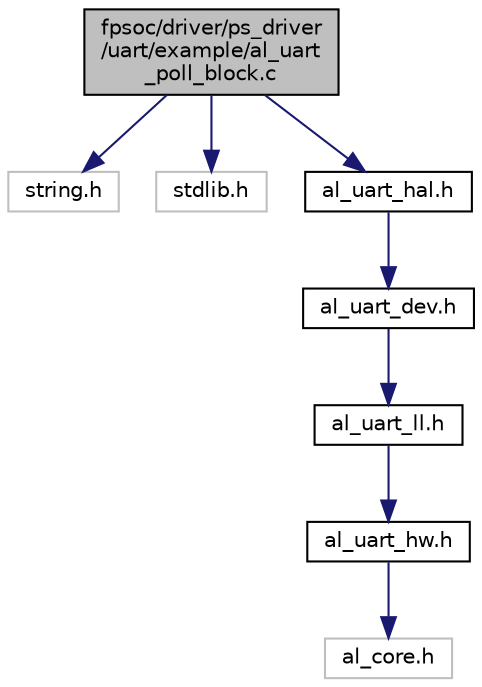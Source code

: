 digraph "fpsoc/driver/ps_driver/uart/example/al_uart_poll_block.c"
{
  edge [fontname="Helvetica",fontsize="10",labelfontname="Helvetica",labelfontsize="10"];
  node [fontname="Helvetica",fontsize="10",shape=record];
  Node0 [label="fpsoc/driver/ps_driver\l/uart/example/al_uart\l_poll_block.c",height=0.2,width=0.4,color="black", fillcolor="grey75", style="filled", fontcolor="black"];
  Node0 -> Node1 [color="midnightblue",fontsize="10",style="solid",fontname="Helvetica"];
  Node1 [label="string.h",height=0.2,width=0.4,color="grey75", fillcolor="white", style="filled"];
  Node0 -> Node2 [color="midnightblue",fontsize="10",style="solid",fontname="Helvetica"];
  Node2 [label="stdlib.h",height=0.2,width=0.4,color="grey75", fillcolor="white", style="filled"];
  Node0 -> Node3 [color="midnightblue",fontsize="10",style="solid",fontname="Helvetica"];
  Node3 [label="al_uart_hal.h",height=0.2,width=0.4,color="black", fillcolor="white", style="filled",URL="$al__uart__hal_8h.html"];
  Node3 -> Node4 [color="midnightblue",fontsize="10",style="solid",fontname="Helvetica"];
  Node4 [label="al_uart_dev.h",height=0.2,width=0.4,color="black", fillcolor="white", style="filled",URL="$al__uart__dev_8h.html",tooltip="uart device driver "];
  Node4 -> Node5 [color="midnightblue",fontsize="10",style="solid",fontname="Helvetica"];
  Node5 [label="al_uart_ll.h",height=0.2,width=0.4,color="black", fillcolor="white", style="filled",URL="$al__uart__ll_8h.html"];
  Node5 -> Node6 [color="midnightblue",fontsize="10",style="solid",fontname="Helvetica"];
  Node6 [label="al_uart_hw.h",height=0.2,width=0.4,color="black", fillcolor="white", style="filled",URL="$al__uart__hw_8h.html"];
  Node6 -> Node7 [color="midnightblue",fontsize="10",style="solid",fontname="Helvetica"];
  Node7 [label="al_core.h",height=0.2,width=0.4,color="grey75", fillcolor="white", style="filled"];
}
